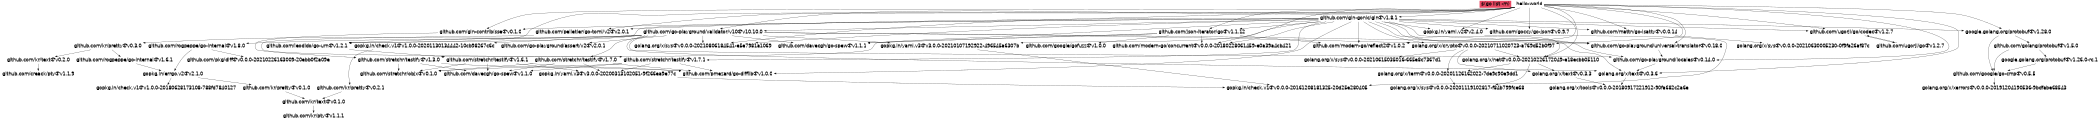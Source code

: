 digraph {
    graph [overlap=false, size=14];
    root="$(go list -m)";
    node [ shape = plaintext, fontname = "Helvetica", 
          fontsize=24];
    "$(go list -m)" [style = filled, 
                     fillcolor = "#E94762"];
"github.com/gin-contrib/sse@v0.1.0" -> "github.com/stretchr/testify@v1.3.0"
"github.com/gin-gonic/gin@v1.8.1" -> "github.com/davecgh/go-spew@v1.1.1"
"github.com/gin-gonic/gin@v1.8.1" -> "github.com/gin-contrib/sse@v0.1.0"
"github.com/gin-gonic/gin@v1.8.1" -> "github.com/go-playground/locales@v0.14.0"
"github.com/gin-gonic/gin@v1.8.1" -> "github.com/go-playground/universal-translator@v0.18.0"
"github.com/gin-gonic/gin@v1.8.1" -> "github.com/go-playground/validator/v10@v10.10.0"
"github.com/gin-gonic/gin@v1.8.1" -> "github.com/goccy/go-json@v0.9.7"
"github.com/gin-gonic/gin@v1.8.1" -> "github.com/json-iterator/go@v1.1.12"
"github.com/gin-gonic/gin@v1.8.1" -> "github.com/leodido/go-urn@v1.2.1"
"github.com/gin-gonic/gin@v1.8.1" -> "github.com/mattn/go-isatty@v0.0.14"
"github.com/gin-gonic/gin@v1.8.1" -> "github.com/modern-go/concurrent@v0.0.0-20180228061459-e0a39a4cb421"
"github.com/gin-gonic/gin@v1.8.1" -> "github.com/modern-go/reflect2@v1.0.2"
"github.com/gin-gonic/gin@v1.8.1" -> "github.com/pelletier/go-toml/v2@v2.0.1"
"github.com/gin-gonic/gin@v1.8.1" -> "github.com/pmezard/go-difflib@v1.0.0"
"github.com/gin-gonic/gin@v1.8.1" -> "github.com/stretchr/testify@v1.7.1"
"github.com/gin-gonic/gin@v1.8.1" -> "github.com/ugorji/go/codec@v1.2.7"
"github.com/gin-gonic/gin@v1.8.1" -> "golang.org/x/crypto@v0.0.0-20210711020723-a769d52b0f97"
"github.com/gin-gonic/gin@v1.8.1" -> "golang.org/x/net@v0.0.0-20210226172049-e18ecbb05110"
"github.com/gin-gonic/gin@v1.8.1" -> "golang.org/x/sys@v0.0.0-20210806184541-e5e7981a1069"
"github.com/gin-gonic/gin@v1.8.1" -> "golang.org/x/text@v0.3.6"
"github.com/gin-gonic/gin@v1.8.1" -> "google.golang.org/protobuf@v1.28.0"
"github.com/gin-gonic/gin@v1.8.1" -> "gopkg.in/yaml.v2@v2.4.0"
"github.com/gin-gonic/gin@v1.8.1" -> "gopkg.in/yaml.v3@v3.0.0-20210107192922-496545a6307b"
"github.com/go-playground/locales@v0.14.0" -> "golang.org/x/text@v0.3.6"
"github.com/go-playground/universal-translator@v0.18.0" -> "github.com/go-playground/locales@v0.14.0"
"github.com/go-playground/validator/v10@v10.10.0" -> "github.com/davecgh/go-spew@v1.1.1"
"github.com/go-playground/validator/v10@v10.10.0" -> "github.com/go-playground/assert/v2@v2.0.1"
"github.com/go-playground/validator/v10@v10.10.0" -> "github.com/go-playground/locales@v0.14.0"
"github.com/go-playground/validator/v10@v10.10.0" -> "github.com/go-playground/universal-translator@v0.18.0"
"github.com/go-playground/validator/v10@v10.10.0" -> "github.com/kr/pretty@v0.3.0"
"github.com/go-playground/validator/v10@v10.10.0" -> "github.com/leodido/go-urn@v1.2.1"
"github.com/go-playground/validator/v10@v10.10.0" -> "github.com/rogpeppe/go-internal@v1.8.0"
"github.com/go-playground/validator/v10@v10.10.0" -> "github.com/stretchr/testify@v1.7.0"
"github.com/go-playground/validator/v10@v10.10.0" -> "golang.org/x/crypto@v0.0.0-20210711020723-a769d52b0f97"
"github.com/go-playground/validator/v10@v10.10.0" -> "golang.org/x/sys@v0.0.0-20210806184541-e5e7981a1069"
"github.com/go-playground/validator/v10@v10.10.0" -> "golang.org/x/text@v0.3.6"
"github.com/go-playground/validator/v10@v10.10.0" -> "gopkg.in/check.v1@v1.0.0-20201130134442-10cb98267c6c"
"github.com/go-playground/validator/v10@v10.10.0" -> "gopkg.in/yaml.v3@v3.0.0-20210107192922-496545a6307b"
"github.com/golang/protobuf@v1.5.0" -> "github.com/google/go-cmp@v0.5.5"
"github.com/golang/protobuf@v1.5.0" -> "google.golang.org/protobuf@v1.26.0-rc.1"
"github.com/google/go-cmp@v0.5.5" -> "golang.org/x/xerrors@v0.0.0-20191204190536-9bdfabe68543"
"github.com/json-iterator/go@v1.1.12" -> "github.com/davecgh/go-spew@v1.1.1"
"github.com/json-iterator/go@v1.1.12" -> "github.com/google/gofuzz@v1.0.0"
"github.com/json-iterator/go@v1.1.12" -> "github.com/modern-go/concurrent@v0.0.0-20180228061459-e0a39a4cb421"
"github.com/json-iterator/go@v1.1.12" -> "github.com/modern-go/reflect2@v1.0.2"
"github.com/json-iterator/go@v1.1.12" -> "github.com/stretchr/testify@v1.3.0"
"github.com/kr/pretty@v0.1.0" -> "github.com/kr/text@v0.1.0"
"github.com/kr/pretty@v0.2.1" -> "github.com/kr/text@v0.1.0"
"github.com/kr/pretty@v0.3.0" -> "github.com/kr/text@v0.2.0"
"github.com/kr/pretty@v0.3.0" -> "github.com/rogpeppe/go-internal@v1.6.1"
"github.com/kr/text@v0.1.0" -> "github.com/kr/pty@v1.1.1"
"github.com/kr/text@v0.2.0" -> "github.com/creack/pty@v1.1.9"
"github.com/leodido/go-urn@v1.2.1" -> "github.com/stretchr/testify@v1.6.1"
"github.com/mattn/go-isatty@v0.0.14" -> "golang.org/x/sys@v0.0.0-20210630005230-0f9fa26af87c"
"github.com/pelletier/go-toml/v2@v2.0.1" -> "github.com/stretchr/testify@v1.7.1"
"github.com/rogpeppe/go-internal@v1.6.1" -> "gopkg.in/errgo.v2@v2.1.0"
"github.com/rogpeppe/go-internal@v1.8.0" -> "github.com/pkg/diff@v0.0.0-20210226163009-20ebb0f2a09e"
"github.com/rogpeppe/go-internal@v1.8.0" -> "gopkg.in/errgo.v2@v2.1.0"
"github.com/stretchr/testify@v1.3.0" -> "github.com/davecgh/go-spew@v1.1.0"
"github.com/stretchr/testify@v1.3.0" -> "github.com/pmezard/go-difflib@v1.0.0"
"github.com/stretchr/testify@v1.3.0" -> "github.com/stretchr/objx@v0.1.0"
"github.com/stretchr/testify@v1.6.1" -> "github.com/davecgh/go-spew@v1.1.0"
"github.com/stretchr/testify@v1.6.1" -> "github.com/pmezard/go-difflib@v1.0.0"
"github.com/stretchr/testify@v1.6.1" -> "github.com/stretchr/objx@v0.1.0"
"github.com/stretchr/testify@v1.6.1" -> "gopkg.in/yaml.v3@v3.0.0-20200313102051-9f266ea9e77c"
"github.com/stretchr/testify@v1.7.0" -> "github.com/davecgh/go-spew@v1.1.0"
"github.com/stretchr/testify@v1.7.0" -> "github.com/pmezard/go-difflib@v1.0.0"
"github.com/stretchr/testify@v1.7.0" -> "github.com/stretchr/objx@v0.1.0"
"github.com/stretchr/testify@v1.7.0" -> "gopkg.in/yaml.v3@v3.0.0-20200313102051-9f266ea9e77c"
"github.com/stretchr/testify@v1.7.1" -> "github.com/davecgh/go-spew@v1.1.0"
"github.com/stretchr/testify@v1.7.1" -> "github.com/pmezard/go-difflib@v1.0.0"
"github.com/stretchr/testify@v1.7.1" -> "github.com/stretchr/objx@v0.1.0"
"github.com/stretchr/testify@v1.7.1" -> "gopkg.in/yaml.v3@v3.0.0-20200313102051-9f266ea9e77c"
"github.com/ugorji/go/codec@v1.2.7" -> "github.com/ugorji/go@v1.2.7"
"github.com/ugorji/go@v1.2.7" -> "github.com/ugorji/go/codec@v1.2.7"
"golang.org/x/crypto@v0.0.0-20210711020723-a769d52b0f97" -> "golang.org/x/net@v0.0.0-20210226172049-e18ecbb05110"
"golang.org/x/crypto@v0.0.0-20210711020723-a769d52b0f97" -> "golang.org/x/sys@v0.0.0-20210615035016-665e8c7367d1"
"golang.org/x/crypto@v0.0.0-20210711020723-a769d52b0f97" -> "golang.org/x/term@v0.0.0-20201126162022-7de9c90e9dd1"
"golang.org/x/crypto@v0.0.0-20210711020723-a769d52b0f97" -> "golang.org/x/text@v0.3.3"
"golang.org/x/net@v0.0.0-20210226172049-e18ecbb05110" -> "golang.org/x/sys@v0.0.0-20201119102817-f84b799fce68"
"golang.org/x/net@v0.0.0-20210226172049-e18ecbb05110" -> "golang.org/x/term@v0.0.0-20201126162022-7de9c90e9dd1"
"golang.org/x/net@v0.0.0-20210226172049-e18ecbb05110" -> "golang.org/x/text@v0.3.3"
"golang.org/x/term@v0.0.0-20201126162022-7de9c90e9dd1" -> "golang.org/x/sys@v0.0.0-20201119102817-f84b799fce68"
"golang.org/x/text@v0.3.3" -> "golang.org/x/tools@v0.0.0-20180917221912-90fa682c2a6e"
"golang.org/x/text@v0.3.6" -> "golang.org/x/tools@v0.0.0-20180917221912-90fa682c2a6e"
"google.golang.org/protobuf@v1.26.0-rc.1" -> "github.com/google/go-cmp@v0.5.5"
"google.golang.org/protobuf@v1.28.0" -> "github.com/golang/protobuf@v1.5.0"
"google.golang.org/protobuf@v1.28.0" -> "github.com/google/go-cmp@v0.5.5"
"gopkg.in/check.v1@v1.0.0-20201130134442-10cb98267c6c" -> "github.com/kr/pretty@v0.2.1"
"gopkg.in/errgo.v2@v2.1.0" -> "github.com/kr/pretty@v0.1.0"
"gopkg.in/errgo.v2@v2.1.0" -> "gopkg.in/check.v1@v1.0.0-20180628173108-788fd7840127"
"gopkg.in/yaml.v2@v2.4.0" -> "gopkg.in/check.v1@v0.0.0-20161208181325-20d25e280405"
"gopkg.in/yaml.v3@v3.0.0-20200313102051-9f266ea9e77c" -> "gopkg.in/check.v1@v0.0.0-20161208181325-20d25e280405"
"gopkg.in/yaml.v3@v3.0.0-20210107192922-496545a6307b" -> "gopkg.in/check.v1@v0.0.0-20161208181325-20d25e280405"
"hello-world" -> "github.com/gin-contrib/sse@v0.1.0"
"hello-world" -> "github.com/gin-gonic/gin@v1.8.1"
"hello-world" -> "github.com/go-playground/locales@v0.14.0"
"hello-world" -> "github.com/go-playground/universal-translator@v0.18.0"
"hello-world" -> "github.com/go-playground/validator/v10@v10.10.0"
"hello-world" -> "github.com/goccy/go-json@v0.9.7"
"hello-world" -> "github.com/json-iterator/go@v1.1.12"
"hello-world" -> "github.com/leodido/go-urn@v1.2.1"
"hello-world" -> "github.com/mattn/go-isatty@v0.0.14"
"hello-world" -> "github.com/modern-go/concurrent@v0.0.0-20180228061459-e0a39a4cb421"
"hello-world" -> "github.com/modern-go/reflect2@v1.0.2"
"hello-world" -> "github.com/pelletier/go-toml/v2@v2.0.1"
"hello-world" -> "github.com/ugorji/go/codec@v1.2.7"
"hello-world" -> "golang.org/x/crypto@v0.0.0-20210711020723-a769d52b0f97"
"hello-world" -> "golang.org/x/net@v0.0.0-20210226172049-e18ecbb05110"
"hello-world" -> "golang.org/x/sys@v0.0.0-20210806184541-e5e7981a1069"
"hello-world" -> "golang.org/x/text@v0.3.6"
"hello-world" -> "google.golang.org/protobuf@v1.28.0"
"hello-world" -> "gopkg.in/yaml.v2@v2.4.0"
}
